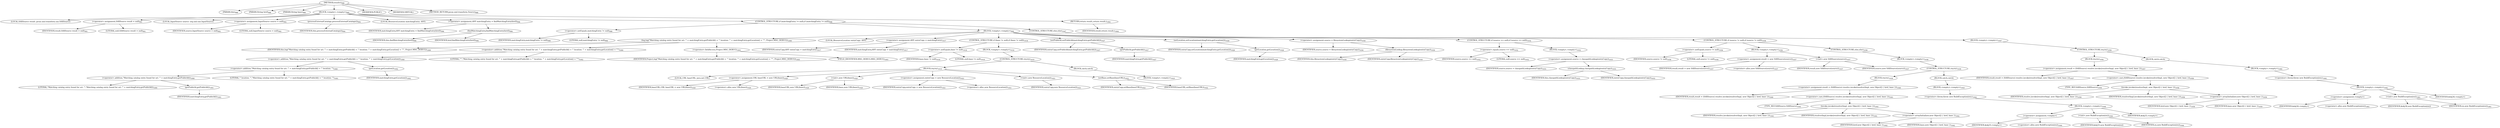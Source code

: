 digraph "resolve" {  
"1793" [label = <(METHOD,resolve)<SUB>988</SUB>> ]
"170" [label = <(PARAM,this)<SUB>988</SUB>> ]
"1794" [label = <(PARAM,String href)<SUB>988</SUB>> ]
"1795" [label = <(PARAM,String base)<SUB>988</SUB>> ]
"1796" [label = <(BLOCK,&lt;empty&gt;,&lt;empty&gt;)<SUB>989</SUB>> ]
"180" [label = <(LOCAL,SAXSource result: javax.xml.transform.sax.SAXSource)> ]
"1797" [label = <(&lt;operator&gt;.assignment,SAXSource result = null)<SUB>991</SUB>> ]
"1798" [label = <(IDENTIFIER,result,SAXSource result = null)<SUB>991</SUB>> ]
"1799" [label = <(LITERAL,null,SAXSource result = null)<SUB>991</SUB>> ]
"1800" [label = <(LOCAL,InputSource source: org.xml.sax.InputSource)> ]
"1801" [label = <(&lt;operator&gt;.assignment,InputSource source = null)<SUB>992</SUB>> ]
"1802" [label = <(IDENTIFIER,source,InputSource source = null)<SUB>992</SUB>> ]
"1803" [label = <(LITERAL,null,InputSource source = null)<SUB>992</SUB>> ]
"1804" [label = <(processExternalCatalogs,processExternalCatalogs())<SUB>994</SUB>> ]
"169" [label = <(IDENTIFIER,this,processExternalCatalogs())<SUB>994</SUB>> ]
"1805" [label = <(LOCAL,ResourceLocation matchingEntry: ANY)> ]
"1806" [label = <(&lt;operator&gt;.assignment,ANY matchingEntry = findMatchingEntry(href))<SUB>996</SUB>> ]
"1807" [label = <(IDENTIFIER,matchingEntry,ANY matchingEntry = findMatchingEntry(href))<SUB>996</SUB>> ]
"1808" [label = <(findMatchingEntry,findMatchingEntry(href))<SUB>996</SUB>> ]
"171" [label = <(IDENTIFIER,this,findMatchingEntry(href))<SUB>996</SUB>> ]
"1809" [label = <(IDENTIFIER,href,findMatchingEntry(href))<SUB>996</SUB>> ]
"1810" [label = <(CONTROL_STRUCTURE,if (matchingEntry != null),if (matchingEntry != null))<SUB>998</SUB>> ]
"1811" [label = <(&lt;operator&gt;.notEquals,matchingEntry != null)<SUB>998</SUB>> ]
"1812" [label = <(IDENTIFIER,matchingEntry,matchingEntry != null)<SUB>998</SUB>> ]
"1813" [label = <(LITERAL,null,matchingEntry != null)<SUB>998</SUB>> ]
"1814" [label = <(BLOCK,&lt;empty&gt;,&lt;empty&gt;)<SUB>998</SUB>> ]
"1815" [label = <(log,log(&quot;Matching catalog entry found for uri: '&quot; + matchingEntry.getPublicId() + &quot;' location: '&quot; + matchingEntry.getLocation() + &quot;'&quot;, Project.MSG_DEBUG))<SUB>1000</SUB>> ]
"172" [label = <(IDENTIFIER,this,log(&quot;Matching catalog entry found for uri: '&quot; + matchingEntry.getPublicId() + &quot;' location: '&quot; + matchingEntry.getLocation() + &quot;'&quot;, Project.MSG_DEBUG))<SUB>1000</SUB>> ]
"1816" [label = <(&lt;operator&gt;.addition,&quot;Matching catalog entry found for uri: '&quot; + matchingEntry.getPublicId() + &quot;' location: '&quot; + matchingEntry.getLocation() + &quot;'&quot;)<SUB>1000</SUB>> ]
"1817" [label = <(&lt;operator&gt;.addition,&quot;Matching catalog entry found for uri: '&quot; + matchingEntry.getPublicId() + &quot;' location: '&quot; + matchingEntry.getLocation())<SUB>1000</SUB>> ]
"1818" [label = <(&lt;operator&gt;.addition,&quot;Matching catalog entry found for uri: '&quot; + matchingEntry.getPublicId() + &quot;' location: '&quot;)<SUB>1000</SUB>> ]
"1819" [label = <(&lt;operator&gt;.addition,&quot;Matching catalog entry found for uri: '&quot; + matchingEntry.getPublicId())<SUB>1000</SUB>> ]
"1820" [label = <(LITERAL,&quot;Matching catalog entry found for uri: '&quot;,&quot;Matching catalog entry found for uri: '&quot; + matchingEntry.getPublicId())<SUB>1000</SUB>> ]
"1821" [label = <(getPublicId,getPublicId())<SUB>1001</SUB>> ]
"1822" [label = <(IDENTIFIER,matchingEntry,getPublicId())<SUB>1001</SUB>> ]
"1823" [label = <(LITERAL,&quot;' location: '&quot;,&quot;Matching catalog entry found for uri: '&quot; + matchingEntry.getPublicId() + &quot;' location: '&quot;)<SUB>1001</SUB>> ]
"1824" [label = <(getLocation,getLocation())<SUB>1002</SUB>> ]
"1825" [label = <(IDENTIFIER,matchingEntry,getLocation())<SUB>1002</SUB>> ]
"1826" [label = <(LITERAL,&quot;'&quot;,&quot;Matching catalog entry found for uri: '&quot; + matchingEntry.getPublicId() + &quot;' location: '&quot; + matchingEntry.getLocation() + &quot;'&quot;)<SUB>1002</SUB>> ]
"1827" [label = <(&lt;operator&gt;.fieldAccess,Project.MSG_DEBUG)<SUB>1003</SUB>> ]
"1828" [label = <(IDENTIFIER,Project,log(&quot;Matching catalog entry found for uri: '&quot; + matchingEntry.getPublicId() + &quot;' location: '&quot; + matchingEntry.getLocation() + &quot;'&quot;, Project.MSG_DEBUG))<SUB>1003</SUB>> ]
"1829" [label = <(FIELD_IDENTIFIER,MSG_DEBUG,MSG_DEBUG)<SUB>1003</SUB>> ]
"176" [label = <(LOCAL,ResourceLocation entryCopy: ANY)> ]
"1830" [label = <(&lt;operator&gt;.assignment,ANY entryCopy = matchingEntry)<SUB>1017</SUB>> ]
"1831" [label = <(IDENTIFIER,entryCopy,ANY entryCopy = matchingEntry)<SUB>1017</SUB>> ]
"1832" [label = <(IDENTIFIER,matchingEntry,ANY entryCopy = matchingEntry)<SUB>1017</SUB>> ]
"1833" [label = <(CONTROL_STRUCTURE,if (base != null),if (base != null))<SUB>1018</SUB>> ]
"1834" [label = <(&lt;operator&gt;.notEquals,base != null)<SUB>1018</SUB>> ]
"1835" [label = <(IDENTIFIER,base,base != null)<SUB>1018</SUB>> ]
"1836" [label = <(LITERAL,null,base != null)<SUB>1018</SUB>> ]
"1837" [label = <(BLOCK,&lt;empty&gt;,&lt;empty&gt;)<SUB>1018</SUB>> ]
"1838" [label = <(CONTROL_STRUCTURE,try,try)<SUB>1019</SUB>> ]
"1839" [label = <(BLOCK,try,try)<SUB>1019</SUB>> ]
"174" [label = <(LOCAL,URL baseURL: java.net.URL)> ]
"1840" [label = <(&lt;operator&gt;.assignment,URL baseURL = new URL(base))<SUB>1020</SUB>> ]
"1841" [label = <(IDENTIFIER,baseURL,URL baseURL = new URL(base))<SUB>1020</SUB>> ]
"1842" [label = <(&lt;operator&gt;.alloc,new URL(base))<SUB>1020</SUB>> ]
"1843" [label = <(&lt;init&gt;,new URL(base))<SUB>1020</SUB>> ]
"173" [label = <(IDENTIFIER,baseURL,new URL(base))<SUB>1020</SUB>> ]
"1844" [label = <(IDENTIFIER,base,new URL(base))<SUB>1020</SUB>> ]
"1845" [label = <(&lt;operator&gt;.assignment,entryCopy = new ResourceLocation())<SUB>1021</SUB>> ]
"1846" [label = <(IDENTIFIER,entryCopy,entryCopy = new ResourceLocation())<SUB>1021</SUB>> ]
"1847" [label = <(&lt;operator&gt;.alloc,new ResourceLocation())<SUB>1021</SUB>> ]
"1848" [label = <(&lt;init&gt;,new ResourceLocation())<SUB>1021</SUB>> ]
"175" [label = <(IDENTIFIER,entryCopy,new ResourceLocation())<SUB>1021</SUB>> ]
"1849" [label = <(setBase,setBase(baseURL))<SUB>1022</SUB>> ]
"1850" [label = <(IDENTIFIER,entryCopy,setBase(baseURL))<SUB>1022</SUB>> ]
"1851" [label = <(IDENTIFIER,baseURL,setBase(baseURL))<SUB>1022</SUB>> ]
"1852" [label = <(BLOCK,catch,catch)> ]
"1853" [label = <(BLOCK,&lt;empty&gt;,&lt;empty&gt;)<SUB>1023</SUB>> ]
"1854" [label = <(setPublicId,setPublicId(matchingEntry.getPublicId()))<SUB>1027</SUB>> ]
"1855" [label = <(IDENTIFIER,entryCopy,setPublicId(matchingEntry.getPublicId()))<SUB>1027</SUB>> ]
"1856" [label = <(getPublicId,getPublicId())<SUB>1027</SUB>> ]
"1857" [label = <(IDENTIFIER,matchingEntry,getPublicId())<SUB>1027</SUB>> ]
"1858" [label = <(setLocation,setLocation(matchingEntry.getLocation()))<SUB>1028</SUB>> ]
"1859" [label = <(IDENTIFIER,entryCopy,setLocation(matchingEntry.getLocation()))<SUB>1028</SUB>> ]
"1860" [label = <(getLocation,getLocation())<SUB>1028</SUB>> ]
"1861" [label = <(IDENTIFIER,matchingEntry,getLocation())<SUB>1028</SUB>> ]
"1862" [label = <(&lt;operator&gt;.assignment,source = filesystemLookup(entryCopy))<SUB>1030</SUB>> ]
"1863" [label = <(IDENTIFIER,source,source = filesystemLookup(entryCopy))<SUB>1030</SUB>> ]
"1864" [label = <(filesystemLookup,filesystemLookup(entryCopy))<SUB>1030</SUB>> ]
"177" [label = <(IDENTIFIER,this,filesystemLookup(entryCopy))<SUB>1030</SUB>> ]
"1865" [label = <(IDENTIFIER,entryCopy,filesystemLookup(entryCopy))<SUB>1030</SUB>> ]
"1866" [label = <(CONTROL_STRUCTURE,if (source == null),if (source == null))<SUB>1032</SUB>> ]
"1867" [label = <(&lt;operator&gt;.equals,source == null)<SUB>1032</SUB>> ]
"1868" [label = <(IDENTIFIER,source,source == null)<SUB>1032</SUB>> ]
"1869" [label = <(LITERAL,null,source == null)<SUB>1032</SUB>> ]
"1870" [label = <(BLOCK,&lt;empty&gt;,&lt;empty&gt;)<SUB>1032</SUB>> ]
"1871" [label = <(&lt;operator&gt;.assignment,source = classpathLookup(entryCopy))<SUB>1033</SUB>> ]
"1872" [label = <(IDENTIFIER,source,source = classpathLookup(entryCopy))<SUB>1033</SUB>> ]
"1873" [label = <(classpathLookup,classpathLookup(entryCopy))<SUB>1033</SUB>> ]
"178" [label = <(IDENTIFIER,this,classpathLookup(entryCopy))<SUB>1033</SUB>> ]
"1874" [label = <(IDENTIFIER,entryCopy,classpathLookup(entryCopy))<SUB>1033</SUB>> ]
"1875" [label = <(CONTROL_STRUCTURE,if (source != null),if (source != null))<SUB>1036</SUB>> ]
"1876" [label = <(&lt;operator&gt;.notEquals,source != null)<SUB>1036</SUB>> ]
"1877" [label = <(IDENTIFIER,source,source != null)<SUB>1036</SUB>> ]
"1878" [label = <(LITERAL,null,source != null)<SUB>1036</SUB>> ]
"1879" [label = <(BLOCK,&lt;empty&gt;,&lt;empty&gt;)<SUB>1036</SUB>> ]
"1880" [label = <(&lt;operator&gt;.assignment,result = new SAXSource(source))<SUB>1037</SUB>> ]
"1881" [label = <(IDENTIFIER,result,result = new SAXSource(source))<SUB>1037</SUB>> ]
"1882" [label = <(&lt;operator&gt;.alloc,new SAXSource(source))<SUB>1037</SUB>> ]
"1883" [label = <(&lt;init&gt;,new SAXSource(source))<SUB>1037</SUB>> ]
"179" [label = <(IDENTIFIER,result,new SAXSource(source))<SUB>1037</SUB>> ]
"1884" [label = <(IDENTIFIER,source,new SAXSource(source))<SUB>1037</SUB>> ]
"1885" [label = <(CONTROL_STRUCTURE,else,else)<SUB>1038</SUB>> ]
"1886" [label = <(BLOCK,&lt;empty&gt;,&lt;empty&gt;)<SUB>1038</SUB>> ]
"1887" [label = <(CONTROL_STRUCTURE,try,try)<SUB>1039</SUB>> ]
"1888" [label = <(BLOCK,try,try)<SUB>1039</SUB>> ]
"1889" [label = <(&lt;operator&gt;.assignment,result = (SAXSource) resolve.invoke(resolverImpl, new Object[] { href, base }))<SUB>1040</SUB>> ]
"1890" [label = <(IDENTIFIER,result,result = (SAXSource) resolve.invoke(resolverImpl, new Object[] { href, base }))<SUB>1040</SUB>> ]
"1891" [label = <(&lt;operator&gt;.cast,(SAXSource) resolve.invoke(resolverImpl, new Object[] { href, base }))<SUB>1041</SUB>> ]
"1892" [label = <(TYPE_REF,SAXSource,SAXSource)<SUB>1041</SUB>> ]
"1893" [label = <(invoke,invoke(resolverImpl, new Object[] { href, base }))<SUB>1041</SUB>> ]
"1894" [label = <(IDENTIFIER,resolve,invoke(resolverImpl, new Object[] { href, base }))<SUB>1041</SUB>> ]
"1895" [label = <(IDENTIFIER,resolverImpl,invoke(resolverImpl, new Object[] { href, base }))<SUB>1041</SUB>> ]
"1896" [label = <(&lt;operator&gt;.arrayInitializer,new Object[] { href, base })<SUB>1042</SUB>> ]
"1897" [label = <(IDENTIFIER,href,new Object[] { href, base })<SUB>1042</SUB>> ]
"1898" [label = <(IDENTIFIER,base,new Object[] { href, base })<SUB>1042</SUB>> ]
"1899" [label = <(BLOCK,catch,catch)> ]
"1900" [label = <(BLOCK,&lt;empty&gt;,&lt;empty&gt;)<SUB>1043</SUB>> ]
"1901" [label = <(&lt;operator&gt;.throw,throw new BuildException(ex);)<SUB>1044</SUB>> ]
"1902" [label = <(BLOCK,&lt;empty&gt;,&lt;empty&gt;)<SUB>1044</SUB>> ]
"1903" [label = <(&lt;operator&gt;.assignment,&lt;empty&gt;)> ]
"1904" [label = <(IDENTIFIER,$obj33,&lt;empty&gt;)> ]
"1905" [label = <(&lt;operator&gt;.alloc,new BuildException(ex))<SUB>1044</SUB>> ]
"1906" [label = <(&lt;init&gt;,new BuildException(ex))<SUB>1044</SUB>> ]
"1907" [label = <(IDENTIFIER,$obj33,new BuildException(ex))> ]
"1908" [label = <(IDENTIFIER,ex,new BuildException(ex))<SUB>1044</SUB>> ]
"1909" [label = <(IDENTIFIER,$obj33,&lt;empty&gt;)> ]
"1910" [label = <(CONTROL_STRUCTURE,else,else)<SUB>1047</SUB>> ]
"1911" [label = <(BLOCK,&lt;empty&gt;,&lt;empty&gt;)<SUB>1047</SUB>> ]
"1912" [label = <(CONTROL_STRUCTURE,try,try)<SUB>1056</SUB>> ]
"1913" [label = <(BLOCK,try,try)<SUB>1056</SUB>> ]
"1914" [label = <(&lt;operator&gt;.assignment,result = (SAXSource) resolve.invoke(resolverImpl, new Object[] { href, base }))<SUB>1057</SUB>> ]
"1915" [label = <(IDENTIFIER,result,result = (SAXSource) resolve.invoke(resolverImpl, new Object[] { href, base }))<SUB>1057</SUB>> ]
"1916" [label = <(&lt;operator&gt;.cast,(SAXSource) resolve.invoke(resolverImpl, new Object[] { href, base }))<SUB>1058</SUB>> ]
"1917" [label = <(TYPE_REF,SAXSource,SAXSource)<SUB>1058</SUB>> ]
"1918" [label = <(invoke,invoke(resolverImpl, new Object[] { href, base }))<SUB>1058</SUB>> ]
"1919" [label = <(IDENTIFIER,resolve,invoke(resolverImpl, new Object[] { href, base }))<SUB>1058</SUB>> ]
"1920" [label = <(IDENTIFIER,resolverImpl,invoke(resolverImpl, new Object[] { href, base }))<SUB>1058</SUB>> ]
"1921" [label = <(&lt;operator&gt;.arrayInitializer,new Object[] { href, base })<SUB>1059</SUB>> ]
"1922" [label = <(IDENTIFIER,href,new Object[] { href, base })<SUB>1059</SUB>> ]
"1923" [label = <(IDENTIFIER,base,new Object[] { href, base })<SUB>1059</SUB>> ]
"1924" [label = <(BLOCK,catch,catch)> ]
"1925" [label = <(BLOCK,&lt;empty&gt;,&lt;empty&gt;)<SUB>1060</SUB>> ]
"1926" [label = <(&lt;operator&gt;.throw,throw new BuildException(ex);)<SUB>1061</SUB>> ]
"1927" [label = <(BLOCK,&lt;empty&gt;,&lt;empty&gt;)<SUB>1061</SUB>> ]
"1928" [label = <(&lt;operator&gt;.assignment,&lt;empty&gt;)> ]
"1929" [label = <(IDENTIFIER,$obj34,&lt;empty&gt;)> ]
"1930" [label = <(&lt;operator&gt;.alloc,new BuildException(ex))<SUB>1061</SUB>> ]
"1931" [label = <(&lt;init&gt;,new BuildException(ex))<SUB>1061</SUB>> ]
"1932" [label = <(IDENTIFIER,$obj34,new BuildException(ex))> ]
"1933" [label = <(IDENTIFIER,ex,new BuildException(ex))<SUB>1061</SUB>> ]
"1934" [label = <(IDENTIFIER,$obj34,&lt;empty&gt;)> ]
"1935" [label = <(RETURN,return result;,return result;)<SUB>1064</SUB>> ]
"1936" [label = <(IDENTIFIER,result,return result;)<SUB>1064</SUB>> ]
"1937" [label = <(MODIFIER,PUBLIC)> ]
"1938" [label = <(MODIFIER,VIRTUAL)> ]
"1939" [label = <(METHOD_RETURN,javax.xml.transform.Source)<SUB>988</SUB>> ]
  "1793" -> "170" 
  "1793" -> "1794" 
  "1793" -> "1795" 
  "1793" -> "1796" 
  "1793" -> "1937" 
  "1793" -> "1938" 
  "1793" -> "1939" 
  "1796" -> "180" 
  "1796" -> "1797" 
  "1796" -> "1800" 
  "1796" -> "1801" 
  "1796" -> "1804" 
  "1796" -> "1805" 
  "1796" -> "1806" 
  "1796" -> "1810" 
  "1796" -> "1935" 
  "1797" -> "1798" 
  "1797" -> "1799" 
  "1801" -> "1802" 
  "1801" -> "1803" 
  "1804" -> "169" 
  "1806" -> "1807" 
  "1806" -> "1808" 
  "1808" -> "171" 
  "1808" -> "1809" 
  "1810" -> "1811" 
  "1810" -> "1814" 
  "1810" -> "1910" 
  "1811" -> "1812" 
  "1811" -> "1813" 
  "1814" -> "1815" 
  "1814" -> "176" 
  "1814" -> "1830" 
  "1814" -> "1833" 
  "1814" -> "1854" 
  "1814" -> "1858" 
  "1814" -> "1862" 
  "1814" -> "1866" 
  "1814" -> "1875" 
  "1815" -> "172" 
  "1815" -> "1816" 
  "1815" -> "1827" 
  "1816" -> "1817" 
  "1816" -> "1826" 
  "1817" -> "1818" 
  "1817" -> "1824" 
  "1818" -> "1819" 
  "1818" -> "1823" 
  "1819" -> "1820" 
  "1819" -> "1821" 
  "1821" -> "1822" 
  "1824" -> "1825" 
  "1827" -> "1828" 
  "1827" -> "1829" 
  "1830" -> "1831" 
  "1830" -> "1832" 
  "1833" -> "1834" 
  "1833" -> "1837" 
  "1834" -> "1835" 
  "1834" -> "1836" 
  "1837" -> "1838" 
  "1838" -> "1839" 
  "1838" -> "1852" 
  "1839" -> "174" 
  "1839" -> "1840" 
  "1839" -> "1843" 
  "1839" -> "1845" 
  "1839" -> "1848" 
  "1839" -> "1849" 
  "1840" -> "1841" 
  "1840" -> "1842" 
  "1843" -> "173" 
  "1843" -> "1844" 
  "1845" -> "1846" 
  "1845" -> "1847" 
  "1848" -> "175" 
  "1849" -> "1850" 
  "1849" -> "1851" 
  "1852" -> "1853" 
  "1854" -> "1855" 
  "1854" -> "1856" 
  "1856" -> "1857" 
  "1858" -> "1859" 
  "1858" -> "1860" 
  "1860" -> "1861" 
  "1862" -> "1863" 
  "1862" -> "1864" 
  "1864" -> "177" 
  "1864" -> "1865" 
  "1866" -> "1867" 
  "1866" -> "1870" 
  "1867" -> "1868" 
  "1867" -> "1869" 
  "1870" -> "1871" 
  "1871" -> "1872" 
  "1871" -> "1873" 
  "1873" -> "178" 
  "1873" -> "1874" 
  "1875" -> "1876" 
  "1875" -> "1879" 
  "1875" -> "1885" 
  "1876" -> "1877" 
  "1876" -> "1878" 
  "1879" -> "1880" 
  "1879" -> "1883" 
  "1880" -> "1881" 
  "1880" -> "1882" 
  "1883" -> "179" 
  "1883" -> "1884" 
  "1885" -> "1886" 
  "1886" -> "1887" 
  "1887" -> "1888" 
  "1887" -> "1899" 
  "1888" -> "1889" 
  "1889" -> "1890" 
  "1889" -> "1891" 
  "1891" -> "1892" 
  "1891" -> "1893" 
  "1893" -> "1894" 
  "1893" -> "1895" 
  "1893" -> "1896" 
  "1896" -> "1897" 
  "1896" -> "1898" 
  "1899" -> "1900" 
  "1900" -> "1901" 
  "1901" -> "1902" 
  "1902" -> "1903" 
  "1902" -> "1906" 
  "1902" -> "1909" 
  "1903" -> "1904" 
  "1903" -> "1905" 
  "1906" -> "1907" 
  "1906" -> "1908" 
  "1910" -> "1911" 
  "1911" -> "1912" 
  "1912" -> "1913" 
  "1912" -> "1924" 
  "1913" -> "1914" 
  "1914" -> "1915" 
  "1914" -> "1916" 
  "1916" -> "1917" 
  "1916" -> "1918" 
  "1918" -> "1919" 
  "1918" -> "1920" 
  "1918" -> "1921" 
  "1921" -> "1922" 
  "1921" -> "1923" 
  "1924" -> "1925" 
  "1925" -> "1926" 
  "1926" -> "1927" 
  "1927" -> "1928" 
  "1927" -> "1931" 
  "1927" -> "1934" 
  "1928" -> "1929" 
  "1928" -> "1930" 
  "1931" -> "1932" 
  "1931" -> "1933" 
  "1935" -> "1936" 
}
